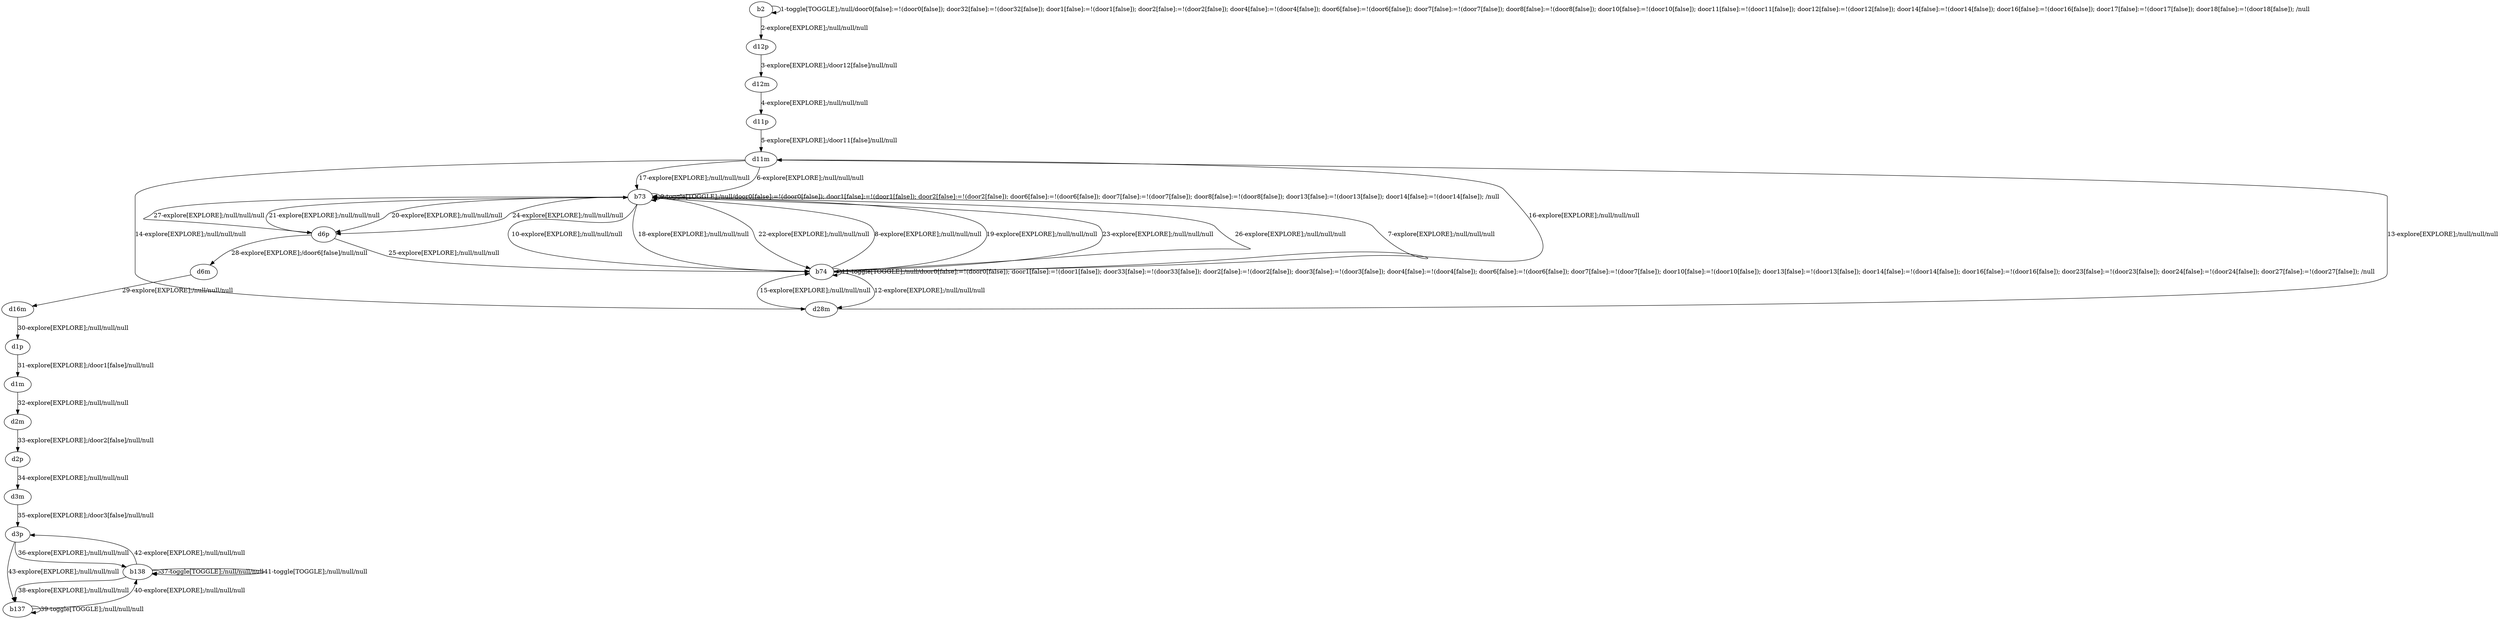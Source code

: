 # Total number of goals covered by this test: 1
# d3p --> b137

digraph g {
"b2" -> "b2" [label = "1-toggle[TOGGLE];/null/door0[false]:=!(door0[false]); door32[false]:=!(door32[false]); door1[false]:=!(door1[false]); door2[false]:=!(door2[false]); door4[false]:=!(door4[false]); door6[false]:=!(door6[false]); door7[false]:=!(door7[false]); door8[false]:=!(door8[false]); door10[false]:=!(door10[false]); door11[false]:=!(door11[false]); door12[false]:=!(door12[false]); door14[false]:=!(door14[false]); door16[false]:=!(door16[false]); door17[false]:=!(door17[false]); door18[false]:=!(door18[false]); /null"];
"b2" -> "d12p" [label = "2-explore[EXPLORE];/null/null/null"];
"d12p" -> "d12m" [label = "3-explore[EXPLORE];/door12[false]/null/null"];
"d12m" -> "d11p" [label = "4-explore[EXPLORE];/null/null/null"];
"d11p" -> "d11m" [label = "5-explore[EXPLORE];/door11[false]/null/null"];
"d11m" -> "b73" [label = "6-explore[EXPLORE];/null/null/null"];
"b73" -> "b74" [label = "7-explore[EXPLORE];/null/null/null"];
"b74" -> "b73" [label = "8-explore[EXPLORE];/null/null/null"];
"b73" -> "b73" [label = "9-toggle[TOGGLE];/null/door0[false]:=!(door0[false]); door1[false]:=!(door1[false]); door2[false]:=!(door2[false]); door6[false]:=!(door6[false]); door7[false]:=!(door7[false]); door8[false]:=!(door8[false]); door13[false]:=!(door13[false]); door14[false]:=!(door14[false]); /null"];
"b73" -> "b74" [label = "10-explore[EXPLORE];/null/null/null"];
"b74" -> "b74" [label = "11-toggle[TOGGLE];/null/door0[false]:=!(door0[false]); door1[false]:=!(door1[false]); door33[false]:=!(door33[false]); door2[false]:=!(door2[false]); door3[false]:=!(door3[false]); door4[false]:=!(door4[false]); door6[false]:=!(door6[false]); door7[false]:=!(door7[false]); door10[false]:=!(door10[false]); door13[false]:=!(door13[false]); door14[false]:=!(door14[false]); door16[false]:=!(door16[false]); door23[false]:=!(door23[false]); door24[false]:=!(door24[false]); door27[false]:=!(door27[false]); /null"];
"b74" -> "d28m" [label = "12-explore[EXPLORE];/null/null/null"];
"d28m" -> "d11m" [label = "13-explore[EXPLORE];/null/null/null"];
"d11m" -> "d28m" [label = "14-explore[EXPLORE];/null/null/null"];
"d28m" -> "b74" [label = "15-explore[EXPLORE];/null/null/null"];
"b74" -> "d11m" [label = "16-explore[EXPLORE];/null/null/null"];
"d11m" -> "b73" [label = "17-explore[EXPLORE];/null/null/null"];
"b73" -> "b74" [label = "18-explore[EXPLORE];/null/null/null"];
"b74" -> "b73" [label = "19-explore[EXPLORE];/null/null/null"];
"b73" -> "d6p" [label = "20-explore[EXPLORE];/null/null/null"];
"d6p" -> "b73" [label = "21-explore[EXPLORE];/null/null/null"];
"b73" -> "b74" [label = "22-explore[EXPLORE];/null/null/null"];
"b74" -> "b73" [label = "23-explore[EXPLORE];/null/null/null"];
"b73" -> "d6p" [label = "24-explore[EXPLORE];/null/null/null"];
"d6p" -> "b74" [label = "25-explore[EXPLORE];/null/null/null"];
"b74" -> "b73" [label = "26-explore[EXPLORE];/null/null/null"];
"b73" -> "d6p" [label = "27-explore[EXPLORE];/null/null/null"];
"d6p" -> "d6m" [label = "28-explore[EXPLORE];/door6[false]/null/null"];
"d6m" -> "d16m" [label = "29-explore[EXPLORE];/null/null/null"];
"d16m" -> "d1p" [label = "30-explore[EXPLORE];/null/null/null"];
"d1p" -> "d1m" [label = "31-explore[EXPLORE];/door1[false]/null/null"];
"d1m" -> "d2m" [label = "32-explore[EXPLORE];/null/null/null"];
"d2m" -> "d2p" [label = "33-explore[EXPLORE];/door2[false]/null/null"];
"d2p" -> "d3m" [label = "34-explore[EXPLORE];/null/null/null"];
"d3m" -> "d3p" [label = "35-explore[EXPLORE];/door3[false]/null/null"];
"d3p" -> "b138" [label = "36-explore[EXPLORE];/null/null/null"];
"b138" -> "b138" [label = "37-toggle[TOGGLE];/null/null/null"];
"b138" -> "b137" [label = "38-explore[EXPLORE];/null/null/null"];
"b137" -> "b137" [label = "39-toggle[TOGGLE];/null/null/null"];
"b137" -> "b138" [label = "40-explore[EXPLORE];/null/null/null"];
"b138" -> "b138" [label = "41-toggle[TOGGLE];/null/null/null"];
"b138" -> "d3p" [label = "42-explore[EXPLORE];/null/null/null"];
"d3p" -> "b137" [label = "43-explore[EXPLORE];/null/null/null"];
}